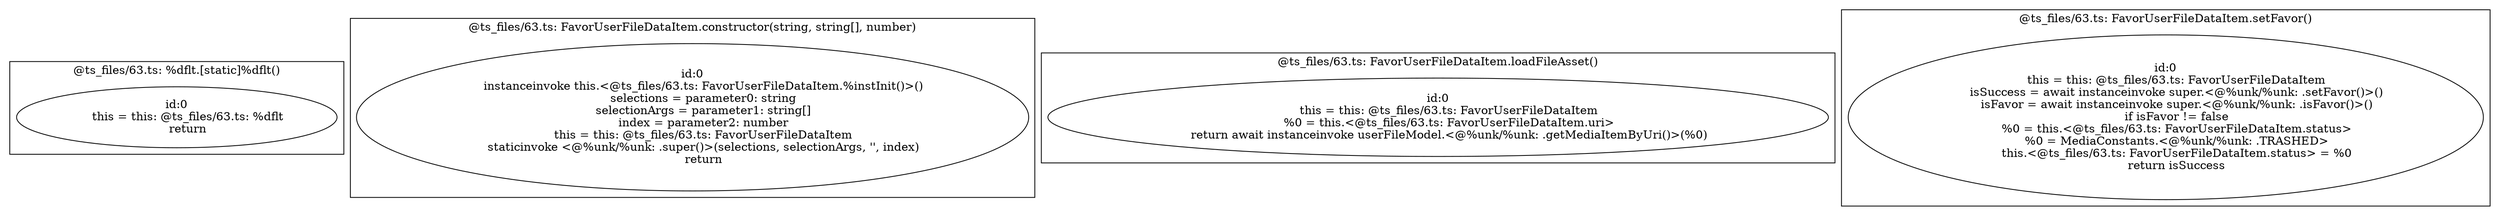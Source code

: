 digraph "63.ts" {
subgraph "cluster_@ts_files/63.ts: %dflt.[static]%dflt()" {
  label="@ts_files/63.ts: %dflt.[static]%dflt()";
  Node33250 [label="id:0
      this = this: @ts_files/63.ts: %dflt
      return"];
}
subgraph "cluster_@ts_files/63.ts: FavorUserFileDataItem.constructor(string, string[], number)" {
  label="@ts_files/63.ts: FavorUserFileDataItem.constructor(string, string[], number)";
  Node71860 [label="id:0
      instanceinvoke this.<@ts_files/63.ts: FavorUserFileDataItem.%instInit()>()
      selections = parameter0: string
      selectionArgs = parameter1: string[]
      index = parameter2: number
      this = this: @ts_files/63.ts: FavorUserFileDataItem
      staticinvoke <@%unk/%unk: .super()>(selections, selectionArgs, '', index)
      return"];
}
subgraph "cluster_@ts_files/63.ts: FavorUserFileDataItem.loadFileAsset()" {
  label="@ts_files/63.ts: FavorUserFileDataItem.loadFileAsset()";
  Node49650 [label="id:0
      this = this: @ts_files/63.ts: FavorUserFileDataItem
      %0 = this.<@ts_files/63.ts: FavorUserFileDataItem.uri>
      return await instanceinvoke userFileModel.<@%unk/%unk: .getMediaItemByUri()>(%0)"];
}
subgraph "cluster_@ts_files/63.ts: FavorUserFileDataItem.setFavor()" {
  label="@ts_files/63.ts: FavorUserFileDataItem.setFavor()";
  Node44950 [label="id:0
      this = this: @ts_files/63.ts: FavorUserFileDataItem
      isSuccess = await instanceinvoke super.<@%unk/%unk: .setFavor()>()
      isFavor = await instanceinvoke super.<@%unk/%unk: .isFavor()>()
      if isFavor != false
      %0 = this.<@ts_files/63.ts: FavorUserFileDataItem.status>
      %0 = MediaConstants.<@%unk/%unk: .TRASHED>
      this.<@ts_files/63.ts: FavorUserFileDataItem.status> = %0
      return isSuccess"];
}
}
